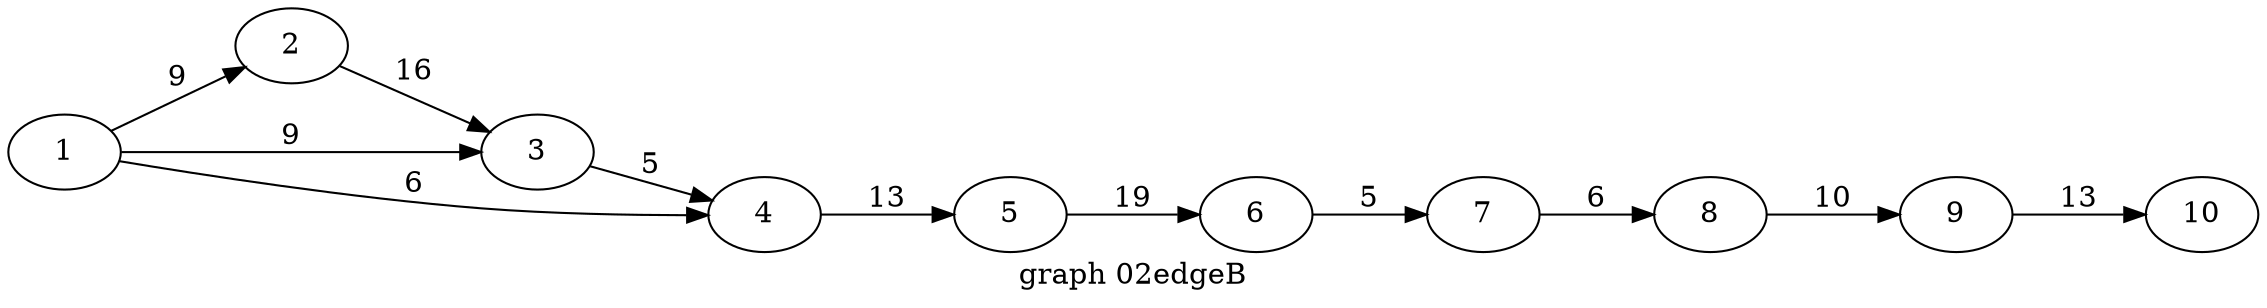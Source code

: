 digraph g{

rankdir = LR

1 -> 2 [label = " 9 "];
2 -> 3 [label = " 16 "];
3 -> 4 [label = " 5 "];
4 -> 5 [label = " 13 "];
5 -> 6 [label = " 19 "];
6 -> 7 [label = " 5 "];
7 -> 8 [label = " 6 "];
8 -> 9 [label = " 10 "];
9 -> 10 [label = " 13 "];
1 -> 3 [label = " 9 "];
1 -> 4 [label = " 6 "];

label = "graph 02edgeB"
}